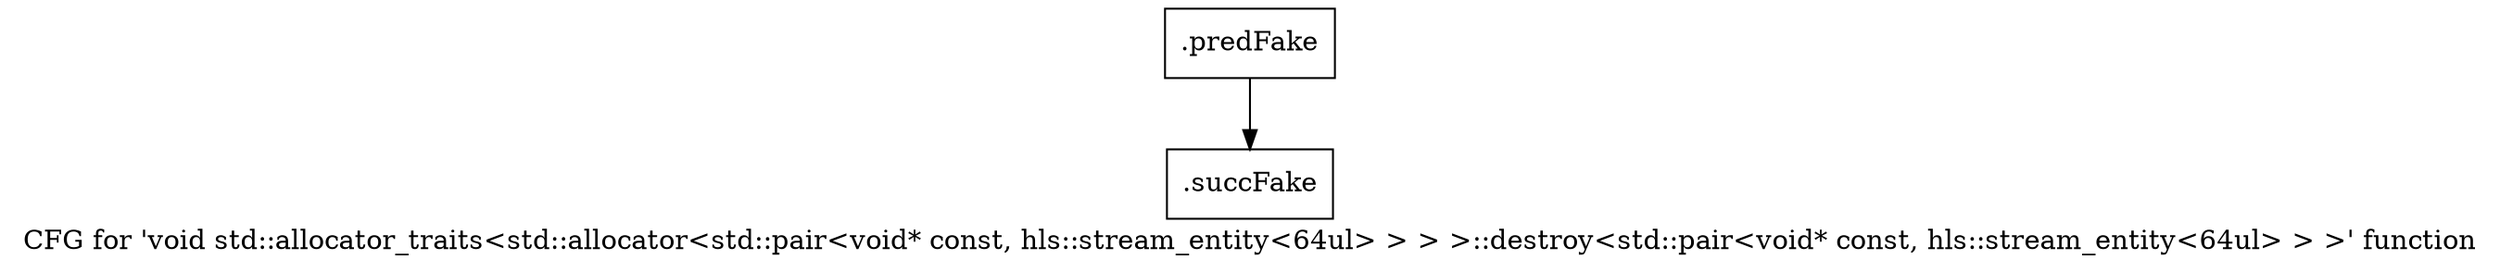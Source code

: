 digraph "CFG for 'void std::allocator_traits\<std::allocator\<std::pair\<void* const, hls::stream_entity\<64ul\> \> \> \>::destroy\<std::pair\<void* const, hls::stream_entity\<64ul\> \> \>' function" {
	label="CFG for 'void std::allocator_traits\<std::allocator\<std::pair\<void* const, hls::stream_entity\<64ul\> \> \> \>::destroy\<std::pair\<void* const, hls::stream_entity\<64ul\> \> \>' function";

	Node0x602b420 [shape=record,filename="",linenumber="",label="{.predFake}"];
	Node0x602b420 -> Node0x632efd0[ callList="" memoryops="" filename="/mnt/xilinx/Vitis_HLS/2021.2/tps/lnx64/gcc-6.2.0/lib/gcc/x86_64-pc-linux-gnu/6.2.0/../../../../include/c++/6.2.0/bits/alloc_traits.h" execusionnum="0"];
	Node0x632efd0 [shape=record,filename="/mnt/xilinx/Vitis_HLS/2021.2/tps/lnx64/gcc-6.2.0/lib/gcc/x86_64-pc-linux-gnu/6.2.0/../../../../include/c++/6.2.0/bits/alloc_traits.h",linenumber="467",label="{.succFake}"];
}
